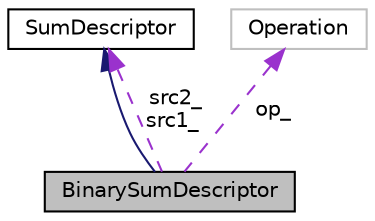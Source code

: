 digraph "BinarySumDescriptor"
{
  edge [fontname="Helvetica",fontsize="10",labelfontname="Helvetica",labelfontsize="10"];
  node [fontname="Helvetica",fontsize="10",shape=record];
  Node2 [label="BinarySumDescriptor",height=0.2,width=0.4,color="black", fillcolor="grey75", style="filled", fontcolor="black"];
  Node3 -> Node2 [dir="back",color="midnightblue",fontsize="10",style="solid",fontname="Helvetica"];
  Node3 [label="SumDescriptor",height=0.2,width=0.4,color="black", fillcolor="white", style="filled",URL="$classkaldi_1_1nnet3_1_1SumDescriptor.html",tooltip="This is an abstract base-class. "];
  Node4 -> Node2 [dir="back",color="darkorchid3",fontsize="10",style="dashed",label=" op_" ,fontname="Helvetica"];
  Node4 [label="Operation",height=0.2,width=0.4,color="grey75", fillcolor="white", style="filled"];
  Node3 -> Node2 [dir="back",color="darkorchid3",fontsize="10",style="dashed",label=" src2_\nsrc1_" ,fontname="Helvetica"];
}
